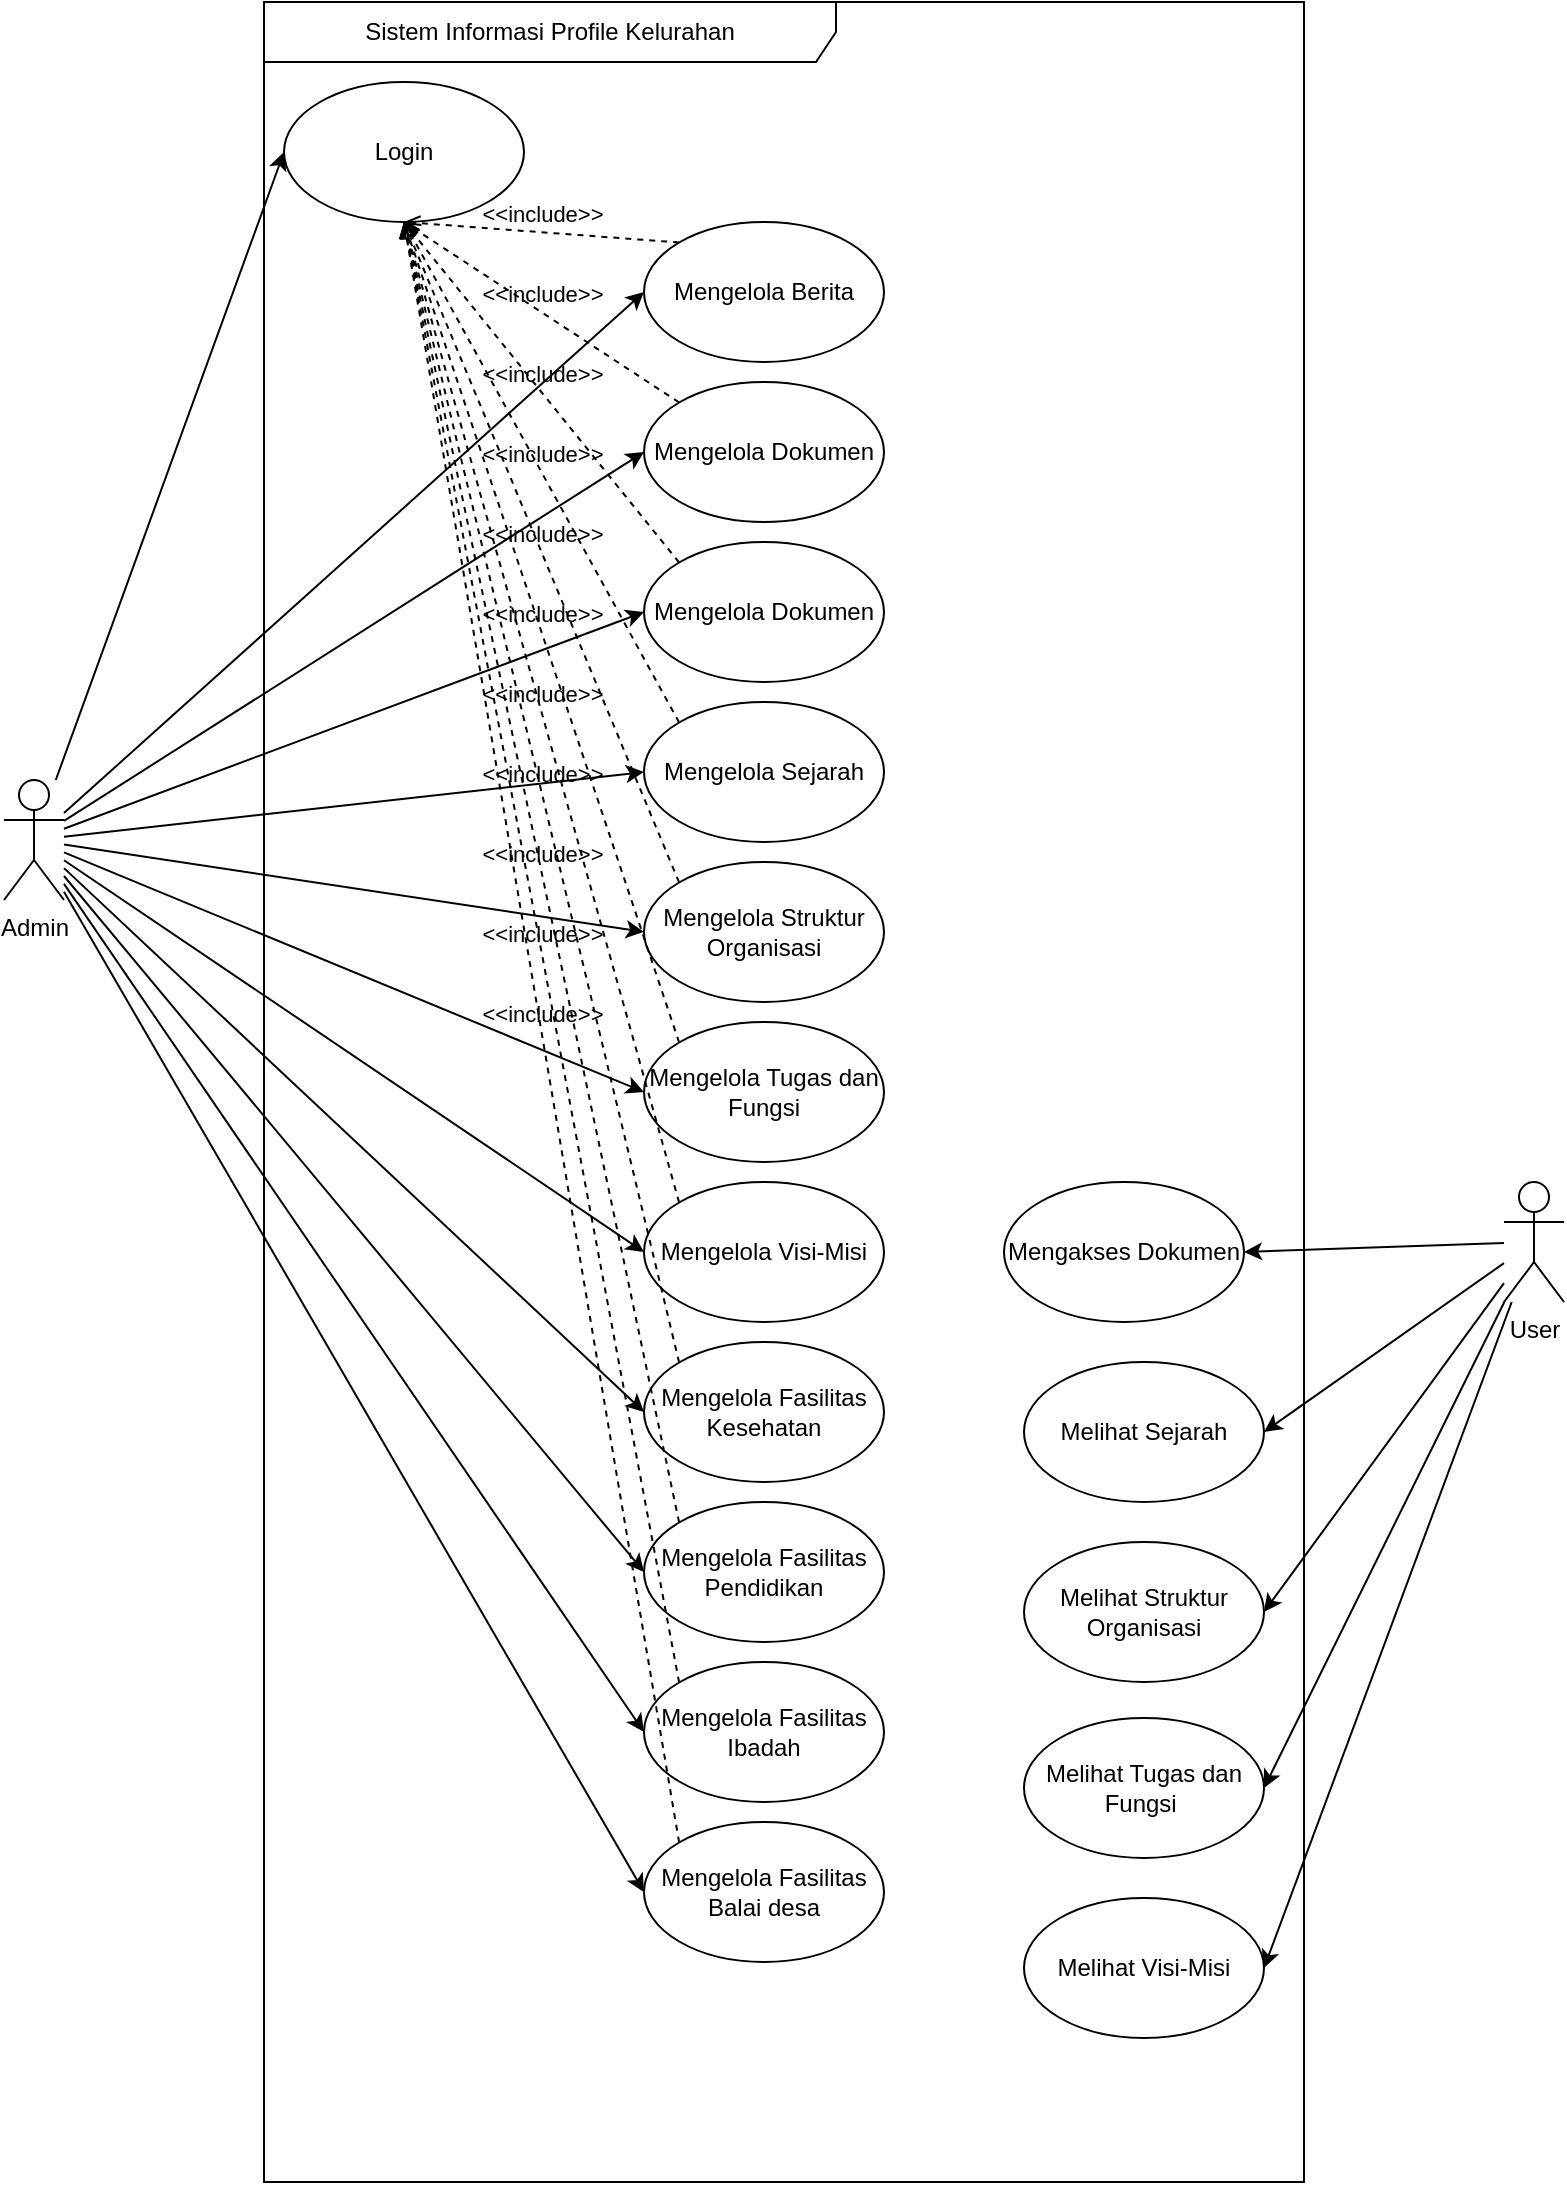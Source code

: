 <mxfile version="27.0.5">
  <diagram name="Page-1" id="7BG_9MMl67D-Zg5t4IsN">
    <mxGraphModel dx="1123" dy="871" grid="1" gridSize="10" guides="1" tooltips="1" connect="1" arrows="1" fold="1" page="1" pageScale="1" pageWidth="827" pageHeight="1169" math="0" shadow="0">
      <root>
        <mxCell id="0" />
        <mxCell id="1" parent="0" />
        <mxCell id="yBawiFvi-VmqbqgV1zDL-3" value="Sistem Informasi Profile Kelurahan" style="shape=umlFrame;whiteSpace=wrap;html=1;pointerEvents=0;recursiveResize=0;container=1;collapsible=0;width=286;height=30;" parent="1" vertex="1">
          <mxGeometry x="160" y="40" width="520" height="1090" as="geometry" />
        </mxCell>
        <mxCell id="yBawiFvi-VmqbqgV1zDL-9" value="Mengelola Berita" style="ellipse;whiteSpace=wrap;html=1;" parent="yBawiFvi-VmqbqgV1zDL-3" vertex="1">
          <mxGeometry x="190" y="110" width="120" height="70" as="geometry" />
        </mxCell>
        <mxCell id="yBawiFvi-VmqbqgV1zDL-12" value="Mengakses Dokumen" style="ellipse;whiteSpace=wrap;html=1;" parent="yBawiFvi-VmqbqgV1zDL-3" vertex="1">
          <mxGeometry x="370" y="590" width="120" height="70" as="geometry" />
        </mxCell>
        <mxCell id="yBawiFvi-VmqbqgV1zDL-8" value="Login" style="ellipse;whiteSpace=wrap;html=1;" parent="yBawiFvi-VmqbqgV1zDL-3" vertex="1">
          <mxGeometry x="10" y="40" width="120" height="70" as="geometry" />
        </mxCell>
        <mxCell id="yBawiFvi-VmqbqgV1zDL-11" value="Mengelola Dokumen" style="ellipse;whiteSpace=wrap;html=1;" parent="yBawiFvi-VmqbqgV1zDL-3" vertex="1">
          <mxGeometry x="190" y="190" width="120" height="70" as="geometry" />
        </mxCell>
        <mxCell id="ZJWMEAPo2UeiNjdtcSbl-14" value="&amp;lt;&amp;lt;include&amp;gt;&amp;gt;" style="html=1;verticalAlign=bottom;labelBackgroundColor=none;endArrow=open;endFill=0;dashed=1;rounded=0;exitX=0;exitY=0;exitDx=0;exitDy=0;entryX=0.5;entryY=1;entryDx=0;entryDy=0;" edge="1" parent="yBawiFvi-VmqbqgV1zDL-3" source="yBawiFvi-VmqbqgV1zDL-9" target="yBawiFvi-VmqbqgV1zDL-8">
          <mxGeometry width="160" relative="1" as="geometry">
            <mxPoint x="10" y="170" as="sourcePoint" />
            <mxPoint x="170" y="170" as="targetPoint" />
          </mxGeometry>
        </mxCell>
        <mxCell id="ZJWMEAPo2UeiNjdtcSbl-15" value="&amp;lt;&amp;lt;include&amp;gt;&amp;gt;" style="html=1;verticalAlign=bottom;labelBackgroundColor=none;endArrow=open;endFill=0;dashed=1;rounded=0;entryX=0.5;entryY=1;entryDx=0;entryDy=0;exitX=0;exitY=0;exitDx=0;exitDy=0;" edge="1" parent="yBawiFvi-VmqbqgV1zDL-3" source="yBawiFvi-VmqbqgV1zDL-11" target="yBawiFvi-VmqbqgV1zDL-8">
          <mxGeometry width="160" relative="1" as="geometry">
            <mxPoint x="40" y="210" as="sourcePoint" />
            <mxPoint x="200" y="210" as="targetPoint" />
          </mxGeometry>
        </mxCell>
        <mxCell id="ZJWMEAPo2UeiNjdtcSbl-16" value="Melihat Sejarah" style="ellipse;whiteSpace=wrap;html=1;" vertex="1" parent="yBawiFvi-VmqbqgV1zDL-3">
          <mxGeometry x="380" y="680" width="120" height="70" as="geometry" />
        </mxCell>
        <mxCell id="ZJWMEAPo2UeiNjdtcSbl-17" value="Melihat Struktur Organisasi" style="ellipse;whiteSpace=wrap;html=1;" vertex="1" parent="yBawiFvi-VmqbqgV1zDL-3">
          <mxGeometry x="380" y="770" width="120" height="70" as="geometry" />
        </mxCell>
        <mxCell id="ZJWMEAPo2UeiNjdtcSbl-18" value="Melihat Tugas dan Fungsi&amp;nbsp;" style="ellipse;whiteSpace=wrap;html=1;" vertex="1" parent="yBawiFvi-VmqbqgV1zDL-3">
          <mxGeometry x="380" y="858" width="120" height="70" as="geometry" />
        </mxCell>
        <mxCell id="ZJWMEAPo2UeiNjdtcSbl-19" value="Melihat Visi-Misi" style="ellipse;whiteSpace=wrap;html=1;" vertex="1" parent="yBawiFvi-VmqbqgV1zDL-3">
          <mxGeometry x="380" y="948" width="120" height="70" as="geometry" />
        </mxCell>
        <mxCell id="ZJWMEAPo2UeiNjdtcSbl-28" value="Mengelola Dokumen" style="ellipse;whiteSpace=wrap;html=1;" vertex="1" parent="yBawiFvi-VmqbqgV1zDL-3">
          <mxGeometry x="190" y="270" width="120" height="70" as="geometry" />
        </mxCell>
        <mxCell id="ZJWMEAPo2UeiNjdtcSbl-29" value="Mengelola Sejarah" style="ellipse;whiteSpace=wrap;html=1;" vertex="1" parent="yBawiFvi-VmqbqgV1zDL-3">
          <mxGeometry x="190" y="350" width="120" height="70" as="geometry" />
        </mxCell>
        <mxCell id="ZJWMEAPo2UeiNjdtcSbl-30" value="Mengelola Struktur Organisasi" style="ellipse;whiteSpace=wrap;html=1;" vertex="1" parent="yBawiFvi-VmqbqgV1zDL-3">
          <mxGeometry x="190" y="430" width="120" height="70" as="geometry" />
        </mxCell>
        <mxCell id="ZJWMEAPo2UeiNjdtcSbl-31" value="Mengelola Tugas dan Fungsi" style="ellipse;whiteSpace=wrap;html=1;" vertex="1" parent="yBawiFvi-VmqbqgV1zDL-3">
          <mxGeometry x="190" y="510" width="120" height="70" as="geometry" />
        </mxCell>
        <mxCell id="ZJWMEAPo2UeiNjdtcSbl-32" value="Mengelola Visi-Misi" style="ellipse;whiteSpace=wrap;html=1;" vertex="1" parent="yBawiFvi-VmqbqgV1zDL-3">
          <mxGeometry x="190" y="590" width="120" height="70" as="geometry" />
        </mxCell>
        <mxCell id="ZJWMEAPo2UeiNjdtcSbl-38" value="&amp;lt;&amp;lt;include&amp;gt;&amp;gt;" style="html=1;verticalAlign=bottom;labelBackgroundColor=none;endArrow=open;endFill=0;dashed=1;rounded=0;entryX=0.5;entryY=1;entryDx=0;entryDy=0;exitX=0;exitY=0;exitDx=0;exitDy=0;" edge="1" parent="yBawiFvi-VmqbqgV1zDL-3" source="ZJWMEAPo2UeiNjdtcSbl-28" target="yBawiFvi-VmqbqgV1zDL-8">
          <mxGeometry width="160" relative="1" as="geometry">
            <mxPoint x="50" y="260" as="sourcePoint" />
            <mxPoint x="210" y="260" as="targetPoint" />
          </mxGeometry>
        </mxCell>
        <mxCell id="ZJWMEAPo2UeiNjdtcSbl-39" value="&amp;lt;&amp;lt;include&amp;gt;&amp;gt;" style="html=1;verticalAlign=bottom;labelBackgroundColor=none;endArrow=open;endFill=0;dashed=1;rounded=0;entryX=0.5;entryY=1;entryDx=0;entryDy=0;exitX=0;exitY=0;exitDx=0;exitDy=0;" edge="1" parent="yBawiFvi-VmqbqgV1zDL-3" source="ZJWMEAPo2UeiNjdtcSbl-29" target="yBawiFvi-VmqbqgV1zDL-8">
          <mxGeometry width="160" relative="1" as="geometry">
            <mxPoint x="30" y="420" as="sourcePoint" />
            <mxPoint x="190" y="420" as="targetPoint" />
          </mxGeometry>
        </mxCell>
        <mxCell id="ZJWMEAPo2UeiNjdtcSbl-40" value="&amp;lt;&amp;lt;include&amp;gt;&amp;gt;" style="html=1;verticalAlign=bottom;labelBackgroundColor=none;endArrow=open;endFill=0;dashed=1;rounded=0;entryX=0.5;entryY=1;entryDx=0;entryDy=0;exitX=0;exitY=0;exitDx=0;exitDy=0;" edge="1" parent="yBawiFvi-VmqbqgV1zDL-3" source="ZJWMEAPo2UeiNjdtcSbl-30" target="yBawiFvi-VmqbqgV1zDL-8">
          <mxGeometry width="160" relative="1" as="geometry">
            <mxPoint x="30" y="470" as="sourcePoint" />
            <mxPoint x="190" y="470" as="targetPoint" />
          </mxGeometry>
        </mxCell>
        <mxCell id="ZJWMEAPo2UeiNjdtcSbl-41" value="&amp;lt;&amp;lt;include&amp;gt;&amp;gt;" style="html=1;verticalAlign=bottom;labelBackgroundColor=none;endArrow=open;endFill=0;dashed=1;rounded=0;entryX=0.5;entryY=1;entryDx=0;entryDy=0;exitX=0;exitY=0;exitDx=0;exitDy=0;" edge="1" parent="yBawiFvi-VmqbqgV1zDL-3" source="ZJWMEAPo2UeiNjdtcSbl-31" target="yBawiFvi-VmqbqgV1zDL-8">
          <mxGeometry width="160" relative="1" as="geometry">
            <mxPoint x="60" y="570" as="sourcePoint" />
            <mxPoint x="220" y="570" as="targetPoint" />
          </mxGeometry>
        </mxCell>
        <mxCell id="ZJWMEAPo2UeiNjdtcSbl-42" value="&amp;lt;&amp;lt;include&amp;gt;&amp;gt;" style="html=1;verticalAlign=bottom;labelBackgroundColor=none;endArrow=open;endFill=0;dashed=1;rounded=0;exitX=0;exitY=0;exitDx=0;exitDy=0;entryX=0.5;entryY=1;entryDx=0;entryDy=0;" edge="1" parent="yBawiFvi-VmqbqgV1zDL-3" source="ZJWMEAPo2UeiNjdtcSbl-32" target="yBawiFvi-VmqbqgV1zDL-8">
          <mxGeometry width="160" relative="1" as="geometry">
            <mxPoint x="40" y="680" as="sourcePoint" />
            <mxPoint x="200" y="680" as="targetPoint" />
          </mxGeometry>
        </mxCell>
        <mxCell id="ZJWMEAPo2UeiNjdtcSbl-43" value="Mengelola Fasilitas Kesehatan" style="ellipse;whiteSpace=wrap;html=1;" vertex="1" parent="yBawiFvi-VmqbqgV1zDL-3">
          <mxGeometry x="190" y="670" width="120" height="70" as="geometry" />
        </mxCell>
        <mxCell id="ZJWMEAPo2UeiNjdtcSbl-44" value="Mengelola Fasilitas Pendidikan" style="ellipse;whiteSpace=wrap;html=1;" vertex="1" parent="yBawiFvi-VmqbqgV1zDL-3">
          <mxGeometry x="190" y="750" width="120" height="70" as="geometry" />
        </mxCell>
        <mxCell id="ZJWMEAPo2UeiNjdtcSbl-45" value="Mengelola Fasilitas Ibadah" style="ellipse;whiteSpace=wrap;html=1;" vertex="1" parent="yBawiFvi-VmqbqgV1zDL-3">
          <mxGeometry x="190" y="830" width="120" height="70" as="geometry" />
        </mxCell>
        <mxCell id="ZJWMEAPo2UeiNjdtcSbl-46" value="Mengelola Fasilitas Balai desa" style="ellipse;whiteSpace=wrap;html=1;" vertex="1" parent="yBawiFvi-VmqbqgV1zDL-3">
          <mxGeometry x="190" y="910" width="120" height="70" as="geometry" />
        </mxCell>
        <mxCell id="ZJWMEAPo2UeiNjdtcSbl-51" value="&amp;lt;&amp;lt;include&amp;gt;&amp;gt;" style="html=1;verticalAlign=bottom;labelBackgroundColor=none;endArrow=open;endFill=0;dashed=1;rounded=0;entryX=0.5;entryY=1;entryDx=0;entryDy=0;exitX=0;exitY=0;exitDx=0;exitDy=0;" edge="1" parent="yBawiFvi-VmqbqgV1zDL-3" source="ZJWMEAPo2UeiNjdtcSbl-43" target="yBawiFvi-VmqbqgV1zDL-8">
          <mxGeometry width="160" relative="1" as="geometry">
            <mxPoint x="-110" y="610" as="sourcePoint" />
            <mxPoint x="50" y="610" as="targetPoint" />
          </mxGeometry>
        </mxCell>
        <mxCell id="ZJWMEAPo2UeiNjdtcSbl-52" value="&amp;lt;&amp;lt;include&amp;gt;&amp;gt;" style="html=1;verticalAlign=bottom;labelBackgroundColor=none;endArrow=open;endFill=0;dashed=1;rounded=0;entryX=0.5;entryY=1;entryDx=0;entryDy=0;exitX=0;exitY=0;exitDx=0;exitDy=0;" edge="1" parent="yBawiFvi-VmqbqgV1zDL-3" source="ZJWMEAPo2UeiNjdtcSbl-44" target="yBawiFvi-VmqbqgV1zDL-8">
          <mxGeometry width="160" relative="1" as="geometry">
            <mxPoint x="-160" y="640" as="sourcePoint" />
            <mxPoint y="640" as="targetPoint" />
          </mxGeometry>
        </mxCell>
        <mxCell id="ZJWMEAPo2UeiNjdtcSbl-53" value="&amp;lt;&amp;lt;include&amp;gt;&amp;gt;" style="html=1;verticalAlign=bottom;labelBackgroundColor=none;endArrow=open;endFill=0;dashed=1;rounded=0;entryX=0.5;entryY=1;entryDx=0;entryDy=0;exitX=0;exitY=0;exitDx=0;exitDy=0;" edge="1" parent="yBawiFvi-VmqbqgV1zDL-3" source="ZJWMEAPo2UeiNjdtcSbl-45" target="yBawiFvi-VmqbqgV1zDL-8">
          <mxGeometry width="160" relative="1" as="geometry">
            <mxPoint x="-80" y="700" as="sourcePoint" />
            <mxPoint x="80" y="700" as="targetPoint" />
          </mxGeometry>
        </mxCell>
        <mxCell id="ZJWMEAPo2UeiNjdtcSbl-54" value="&amp;lt;&amp;lt;include&amp;gt;&amp;gt;" style="html=1;verticalAlign=bottom;labelBackgroundColor=none;endArrow=open;endFill=0;dashed=1;rounded=0;entryX=0.5;entryY=1;entryDx=0;entryDy=0;exitX=0;exitY=0;exitDx=0;exitDy=0;" edge="1" parent="yBawiFvi-VmqbqgV1zDL-3" source="ZJWMEAPo2UeiNjdtcSbl-46" target="yBawiFvi-VmqbqgV1zDL-8">
          <mxGeometry width="160" relative="1" as="geometry">
            <mxPoint x="-160" y="730" as="sourcePoint" />
            <mxPoint y="730" as="targetPoint" />
          </mxGeometry>
        </mxCell>
        <mxCell id="ZJWMEAPo2UeiNjdtcSbl-23" style="rounded=0;orthogonalLoop=1;jettySize=auto;html=1;entryX=1;entryY=0.5;entryDx=0;entryDy=0;" edge="1" parent="1" source="yBawiFvi-VmqbqgV1zDL-13" target="yBawiFvi-VmqbqgV1zDL-12">
          <mxGeometry relative="1" as="geometry" />
        </mxCell>
        <mxCell id="ZJWMEAPo2UeiNjdtcSbl-24" style="rounded=0;orthogonalLoop=1;jettySize=auto;html=1;entryX=1;entryY=0.5;entryDx=0;entryDy=0;" edge="1" parent="1" source="yBawiFvi-VmqbqgV1zDL-13" target="ZJWMEAPo2UeiNjdtcSbl-16">
          <mxGeometry relative="1" as="geometry" />
        </mxCell>
        <mxCell id="ZJWMEAPo2UeiNjdtcSbl-25" style="rounded=0;orthogonalLoop=1;jettySize=auto;html=1;entryX=1;entryY=0.5;entryDx=0;entryDy=0;" edge="1" parent="1" source="yBawiFvi-VmqbqgV1zDL-13" target="ZJWMEAPo2UeiNjdtcSbl-17">
          <mxGeometry relative="1" as="geometry" />
        </mxCell>
        <mxCell id="ZJWMEAPo2UeiNjdtcSbl-26" style="rounded=0;orthogonalLoop=1;jettySize=auto;html=1;entryX=1;entryY=0.5;entryDx=0;entryDy=0;" edge="1" parent="1" source="yBawiFvi-VmqbqgV1zDL-13" target="ZJWMEAPo2UeiNjdtcSbl-18">
          <mxGeometry relative="1" as="geometry" />
        </mxCell>
        <mxCell id="ZJWMEAPo2UeiNjdtcSbl-27" style="rounded=0;orthogonalLoop=1;jettySize=auto;html=1;entryX=1;entryY=0.5;entryDx=0;entryDy=0;" edge="1" parent="1" source="yBawiFvi-VmqbqgV1zDL-13" target="ZJWMEAPo2UeiNjdtcSbl-19">
          <mxGeometry relative="1" as="geometry" />
        </mxCell>
        <mxCell id="yBawiFvi-VmqbqgV1zDL-13" value="User" style="shape=umlActor;verticalLabelPosition=bottom;verticalAlign=top;html=1;outlineConnect=0;" parent="1" vertex="1">
          <mxGeometry x="780" y="630" width="30" height="60" as="geometry" />
        </mxCell>
        <mxCell id="ZJWMEAPo2UeiNjdtcSbl-10" style="rounded=0;orthogonalLoop=1;jettySize=auto;html=1;entryX=0;entryY=0.5;entryDx=0;entryDy=0;" edge="1" parent="1" source="yBawiFvi-VmqbqgV1zDL-14" target="yBawiFvi-VmqbqgV1zDL-11">
          <mxGeometry relative="1" as="geometry" />
        </mxCell>
        <mxCell id="ZJWMEAPo2UeiNjdtcSbl-33" style="rounded=0;orthogonalLoop=1;jettySize=auto;html=1;entryX=0;entryY=0.5;entryDx=0;entryDy=0;" edge="1" parent="1" source="yBawiFvi-VmqbqgV1zDL-14" target="ZJWMEAPo2UeiNjdtcSbl-28">
          <mxGeometry relative="1" as="geometry" />
        </mxCell>
        <mxCell id="ZJWMEAPo2UeiNjdtcSbl-34" style="rounded=0;orthogonalLoop=1;jettySize=auto;html=1;entryX=0;entryY=0.5;entryDx=0;entryDy=0;" edge="1" parent="1" source="yBawiFvi-VmqbqgV1zDL-14" target="ZJWMEAPo2UeiNjdtcSbl-29">
          <mxGeometry relative="1" as="geometry" />
        </mxCell>
        <mxCell id="ZJWMEAPo2UeiNjdtcSbl-35" style="rounded=0;orthogonalLoop=1;jettySize=auto;html=1;entryX=0;entryY=0.5;entryDx=0;entryDy=0;" edge="1" parent="1" source="yBawiFvi-VmqbqgV1zDL-14" target="ZJWMEAPo2UeiNjdtcSbl-30">
          <mxGeometry relative="1" as="geometry" />
        </mxCell>
        <mxCell id="ZJWMEAPo2UeiNjdtcSbl-36" style="rounded=0;orthogonalLoop=1;jettySize=auto;html=1;entryX=0;entryY=0.5;entryDx=0;entryDy=0;" edge="1" parent="1" source="yBawiFvi-VmqbqgV1zDL-14" target="ZJWMEAPo2UeiNjdtcSbl-31">
          <mxGeometry relative="1" as="geometry" />
        </mxCell>
        <mxCell id="ZJWMEAPo2UeiNjdtcSbl-37" style="rounded=0;orthogonalLoop=1;jettySize=auto;html=1;entryX=0;entryY=0.5;entryDx=0;entryDy=0;" edge="1" parent="1" source="yBawiFvi-VmqbqgV1zDL-14" target="ZJWMEAPo2UeiNjdtcSbl-32">
          <mxGeometry relative="1" as="geometry" />
        </mxCell>
        <mxCell id="ZJWMEAPo2UeiNjdtcSbl-47" style="rounded=0;orthogonalLoop=1;jettySize=auto;html=1;entryX=0;entryY=0.5;entryDx=0;entryDy=0;" edge="1" parent="1" source="yBawiFvi-VmqbqgV1zDL-14" target="ZJWMEAPo2UeiNjdtcSbl-43">
          <mxGeometry relative="1" as="geometry" />
        </mxCell>
        <mxCell id="ZJWMEAPo2UeiNjdtcSbl-48" style="rounded=0;orthogonalLoop=1;jettySize=auto;html=1;entryX=0;entryY=0.5;entryDx=0;entryDy=0;" edge="1" parent="1" source="yBawiFvi-VmqbqgV1zDL-14" target="ZJWMEAPo2UeiNjdtcSbl-44">
          <mxGeometry relative="1" as="geometry" />
        </mxCell>
        <mxCell id="ZJWMEAPo2UeiNjdtcSbl-49" style="rounded=0;orthogonalLoop=1;jettySize=auto;html=1;entryX=0;entryY=0.5;entryDx=0;entryDy=0;" edge="1" parent="1" source="yBawiFvi-VmqbqgV1zDL-14" target="ZJWMEAPo2UeiNjdtcSbl-45">
          <mxGeometry relative="1" as="geometry" />
        </mxCell>
        <mxCell id="ZJWMEAPo2UeiNjdtcSbl-50" style="rounded=0;orthogonalLoop=1;jettySize=auto;html=1;entryX=0;entryY=0.5;entryDx=0;entryDy=0;" edge="1" parent="1" source="yBawiFvi-VmqbqgV1zDL-14" target="ZJWMEAPo2UeiNjdtcSbl-46">
          <mxGeometry relative="1" as="geometry" />
        </mxCell>
        <mxCell id="yBawiFvi-VmqbqgV1zDL-14" value="Admin" style="shape=umlActor;verticalLabelPosition=bottom;verticalAlign=top;html=1;outlineConnect=0;" parent="1" vertex="1">
          <mxGeometry x="30" y="429" width="30" height="60" as="geometry" />
        </mxCell>
        <mxCell id="yBawiFvi-VmqbqgV1zDL-19" style="rounded=0;orthogonalLoop=1;jettySize=auto;html=1;entryX=0;entryY=0.5;entryDx=0;entryDy=0;" parent="1" source="yBawiFvi-VmqbqgV1zDL-14" target="yBawiFvi-VmqbqgV1zDL-8" edge="1">
          <mxGeometry relative="1" as="geometry" />
        </mxCell>
        <mxCell id="yBawiFvi-VmqbqgV1zDL-20" style="rounded=0;orthogonalLoop=1;jettySize=auto;html=1;entryX=0;entryY=0.5;entryDx=0;entryDy=0;" parent="1" source="yBawiFvi-VmqbqgV1zDL-14" target="yBawiFvi-VmqbqgV1zDL-9" edge="1">
          <mxGeometry relative="1" as="geometry" />
        </mxCell>
      </root>
    </mxGraphModel>
  </diagram>
</mxfile>
